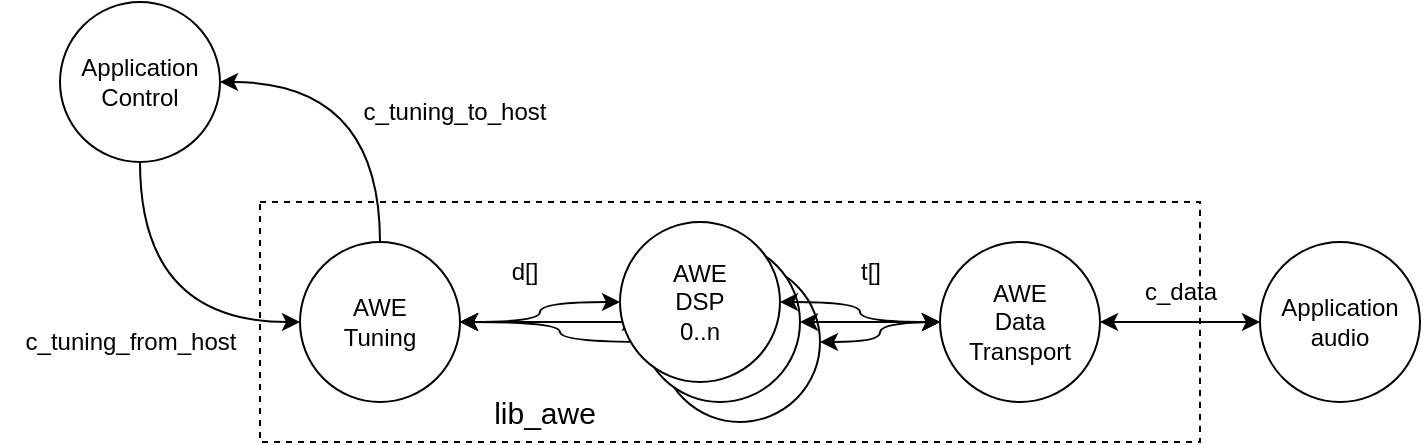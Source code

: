 <mxfile version="21.2.8" type="device">
  <diagram name="Page-1" id="4fDpvOj6Ap3gWiHqsom4">
    <mxGraphModel dx="1054" dy="624" grid="1" gridSize="10" guides="1" tooltips="1" connect="1" arrows="1" fold="1" page="1" pageScale="1" pageWidth="1169" pageHeight="827" math="0" shadow="0">
      <root>
        <mxCell id="0" />
        <mxCell id="1" parent="0" />
        <mxCell id="RLvPA5mO0UZJfV3lfqa0-27" value="" style="rounded=0;whiteSpace=wrap;html=1;dashed=1;" parent="1" vertex="1">
          <mxGeometry x="340" y="260" width="470" height="120" as="geometry" />
        </mxCell>
        <mxCell id="RLvPA5mO0UZJfV3lfqa0-21" style="edgeStyle=orthogonalEdgeStyle;rounded=0;orthogonalLoop=1;jettySize=auto;html=1;exitX=1;exitY=0.5;exitDx=0;exitDy=0;curved=1;startArrow=classic;startFill=1;" parent="1" source="RLvPA5mO0UZJfV3lfqa0-3" edge="1">
          <mxGeometry relative="1" as="geometry">
            <mxPoint x="680" y="320" as="targetPoint" />
          </mxGeometry>
        </mxCell>
        <mxCell id="RLvPA5mO0UZJfV3lfqa0-3" value="" style="ellipse;whiteSpace=wrap;html=1;" parent="1" vertex="1">
          <mxGeometry x="540" y="290" width="80" height="80" as="geometry" />
        </mxCell>
        <mxCell id="RLvPA5mO0UZJfV3lfqa0-14" style="edgeStyle=orthogonalEdgeStyle;rounded=0;orthogonalLoop=1;jettySize=auto;html=1;exitX=0.5;exitY=0;exitDx=0;exitDy=0;entryX=1;entryY=0.5;entryDx=0;entryDy=0;curved=1;" parent="1" source="RLvPA5mO0UZJfV3lfqa0-7" target="RLvPA5mO0UZJfV3lfqa0-12" edge="1">
          <mxGeometry relative="1" as="geometry" />
        </mxCell>
        <mxCell id="RLvPA5mO0UZJfV3lfqa0-22" style="edgeStyle=orthogonalEdgeStyle;rounded=0;orthogonalLoop=1;jettySize=auto;html=1;exitX=1;exitY=0.5;exitDx=0;exitDy=0;entryX=0;entryY=0.5;entryDx=0;entryDy=0;curved=1;startArrow=classic;startFill=1;" parent="1" source="RLvPA5mO0UZJfV3lfqa0-7" target="RLvPA5mO0UZJfV3lfqa0-1" edge="1">
          <mxGeometry relative="1" as="geometry" />
        </mxCell>
        <mxCell id="RLvPA5mO0UZJfV3lfqa0-23" style="edgeStyle=orthogonalEdgeStyle;rounded=0;orthogonalLoop=1;jettySize=auto;html=1;exitX=1;exitY=0.5;exitDx=0;exitDy=0;entryX=0;entryY=0.5;entryDx=0;entryDy=0;curved=1;startArrow=classic;startFill=1;" parent="1" source="RLvPA5mO0UZJfV3lfqa0-7" target="RLvPA5mO0UZJfV3lfqa0-2" edge="1">
          <mxGeometry relative="1" as="geometry">
            <mxPoint x="510" y="350" as="targetPoint" />
          </mxGeometry>
        </mxCell>
        <mxCell id="RLvPA5mO0UZJfV3lfqa0-24" style="edgeStyle=orthogonalEdgeStyle;rounded=0;orthogonalLoop=1;jettySize=auto;html=1;exitX=1;exitY=0.5;exitDx=0;exitDy=0;entryX=0;entryY=0.5;entryDx=0;entryDy=0;curved=1;startArrow=classic;startFill=1;" parent="1" source="RLvPA5mO0UZJfV3lfqa0-7" target="RLvPA5mO0UZJfV3lfqa0-3" edge="1">
          <mxGeometry relative="1" as="geometry" />
        </mxCell>
        <mxCell id="RLvPA5mO0UZJfV3lfqa0-7" value="AWE&lt;br&gt;Tuning" style="ellipse;whiteSpace=wrap;html=1;" parent="1" vertex="1">
          <mxGeometry x="360" y="280" width="80" height="80" as="geometry" />
        </mxCell>
        <mxCell id="RLvPA5mO0UZJfV3lfqa0-10" style="edgeStyle=orthogonalEdgeStyle;rounded=0;orthogonalLoop=1;jettySize=auto;html=1;exitX=1;exitY=0.5;exitDx=0;exitDy=0;entryX=0;entryY=0.5;entryDx=0;entryDy=0;startArrow=classic;startFill=1;" parent="1" source="RLvPA5mO0UZJfV3lfqa0-8" target="RLvPA5mO0UZJfV3lfqa0-9" edge="1">
          <mxGeometry relative="1" as="geometry" />
        </mxCell>
        <mxCell id="RLvPA5mO0UZJfV3lfqa0-8" value="AWE&lt;br&gt;Data&lt;br&gt;Transport" style="ellipse;whiteSpace=wrap;html=1;" parent="1" vertex="1">
          <mxGeometry x="680" y="280" width="80" height="80" as="geometry" />
        </mxCell>
        <mxCell id="RLvPA5mO0UZJfV3lfqa0-9" value="Application&lt;br&gt;audio" style="ellipse;whiteSpace=wrap;html=1;" parent="1" vertex="1">
          <mxGeometry x="840" y="280" width="80" height="80" as="geometry" />
        </mxCell>
        <mxCell id="RLvPA5mO0UZJfV3lfqa0-11" value="c_data" style="text;html=1;align=center;verticalAlign=middle;resizable=0;points=[];autosize=1;strokeColor=none;fillColor=none;" parent="1" vertex="1">
          <mxGeometry x="770" y="290" width="60" height="30" as="geometry" />
        </mxCell>
        <mxCell id="RLvPA5mO0UZJfV3lfqa0-13" style="edgeStyle=orthogonalEdgeStyle;rounded=0;orthogonalLoop=1;jettySize=auto;html=1;exitX=0.5;exitY=1;exitDx=0;exitDy=0;entryX=0;entryY=0.5;entryDx=0;entryDy=0;curved=1;" parent="1" source="RLvPA5mO0UZJfV3lfqa0-12" target="RLvPA5mO0UZJfV3lfqa0-7" edge="1">
          <mxGeometry relative="1" as="geometry" />
        </mxCell>
        <mxCell id="RLvPA5mO0UZJfV3lfqa0-12" value="Application&lt;br&gt;Control" style="ellipse;whiteSpace=wrap;html=1;" parent="1" vertex="1">
          <mxGeometry x="240" y="160" width="80" height="80" as="geometry" />
        </mxCell>
        <mxCell id="RLvPA5mO0UZJfV3lfqa0-15" value="c_tuning_from_host" style="text;html=1;align=center;verticalAlign=middle;resizable=0;points=[];autosize=1;strokeColor=none;fillColor=none;" parent="1" vertex="1">
          <mxGeometry x="210" y="315" width="130" height="30" as="geometry" />
        </mxCell>
        <mxCell id="RLvPA5mO0UZJfV3lfqa0-18" value="c_tuning_to_host" style="text;html=1;align=center;verticalAlign=middle;resizable=0;points=[];autosize=1;strokeColor=none;fillColor=none;" parent="1" vertex="1">
          <mxGeometry x="382" y="200" width="110" height="30" as="geometry" />
        </mxCell>
        <mxCell id="RLvPA5mO0UZJfV3lfqa0-20" style="edgeStyle=orthogonalEdgeStyle;rounded=0;orthogonalLoop=1;jettySize=auto;html=1;exitX=1;exitY=0.5;exitDx=0;exitDy=0;entryX=0;entryY=0.5;entryDx=0;entryDy=0;curved=1;startArrow=classic;startFill=1;" parent="1" source="RLvPA5mO0UZJfV3lfqa0-2" target="RLvPA5mO0UZJfV3lfqa0-8" edge="1">
          <mxGeometry relative="1" as="geometry" />
        </mxCell>
        <mxCell id="RLvPA5mO0UZJfV3lfqa0-2" value="" style="ellipse;whiteSpace=wrap;html=1;" parent="1" vertex="1">
          <mxGeometry x="530" y="280" width="80" height="80" as="geometry" />
        </mxCell>
        <mxCell id="RLvPA5mO0UZJfV3lfqa0-19" style="edgeStyle=orthogonalEdgeStyle;rounded=0;orthogonalLoop=1;jettySize=auto;html=1;exitX=1;exitY=0.5;exitDx=0;exitDy=0;entryX=0;entryY=0.5;entryDx=0;entryDy=0;curved=1;startArrow=classic;startFill=1;" parent="1" source="RLvPA5mO0UZJfV3lfqa0-1" target="RLvPA5mO0UZJfV3lfqa0-8" edge="1">
          <mxGeometry relative="1" as="geometry" />
        </mxCell>
        <mxCell id="RLvPA5mO0UZJfV3lfqa0-1" value="AWE&lt;br&gt;DSP&lt;br&gt;0..n" style="ellipse;whiteSpace=wrap;html=1;" parent="1" vertex="1">
          <mxGeometry x="520" y="270" width="80" height="80" as="geometry" />
        </mxCell>
        <mxCell id="RLvPA5mO0UZJfV3lfqa0-25" value="d[]" style="text;html=1;align=center;verticalAlign=middle;resizable=0;points=[];autosize=1;strokeColor=none;fillColor=none;" parent="1" vertex="1">
          <mxGeometry x="452" y="280" width="40" height="30" as="geometry" />
        </mxCell>
        <mxCell id="RLvPA5mO0UZJfV3lfqa0-26" value="t[]" style="text;html=1;align=center;verticalAlign=middle;resizable=0;points=[];autosize=1;strokeColor=none;fillColor=none;" parent="1" vertex="1">
          <mxGeometry x="630" y="280" width="30" height="30" as="geometry" />
        </mxCell>
        <mxCell id="NRgBtvuTJT0JyVKPOFKw-1" value="lib_awe" style="text;html=1;align=center;verticalAlign=middle;resizable=0;points=[];autosize=1;strokeColor=none;fillColor=none;fontSize=15;" parent="1" vertex="1">
          <mxGeometry x="447" y="350" width="70" height="30" as="geometry" />
        </mxCell>
      </root>
    </mxGraphModel>
  </diagram>
</mxfile>
